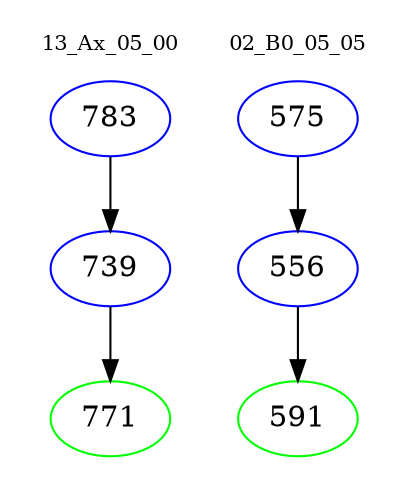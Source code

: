 digraph{
subgraph cluster_0 {
color = white
label = "13_Ax_05_00";
fontsize=10;
T0_783 [label="783", color="blue"]
T0_783 -> T0_739 [color="black"]
T0_739 [label="739", color="blue"]
T0_739 -> T0_771 [color="black"]
T0_771 [label="771", color="green"]
}
subgraph cluster_1 {
color = white
label = "02_B0_05_05";
fontsize=10;
T1_575 [label="575", color="blue"]
T1_575 -> T1_556 [color="black"]
T1_556 [label="556", color="blue"]
T1_556 -> T1_591 [color="black"]
T1_591 [label="591", color="green"]
}
}
